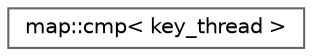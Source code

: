 digraph "类继承关系图"
{
 // LATEX_PDF_SIZE
  bgcolor="transparent";
  edge [fontname=Helvetica,fontsize=10,labelfontname=Helvetica,labelfontsize=10];
  node [fontname=Helvetica,fontsize=10,shape=box,height=0.2,width=0.4];
  rankdir="LR";
  Node0 [id="Node000000",label="map::cmp\< key_thread \>",height=0.2,width=0.4,color="grey40", fillcolor="white", style="filled",URL="$structmap_1_1cmp_3_01key__thread_01_4.html",tooltip=" "];
}
